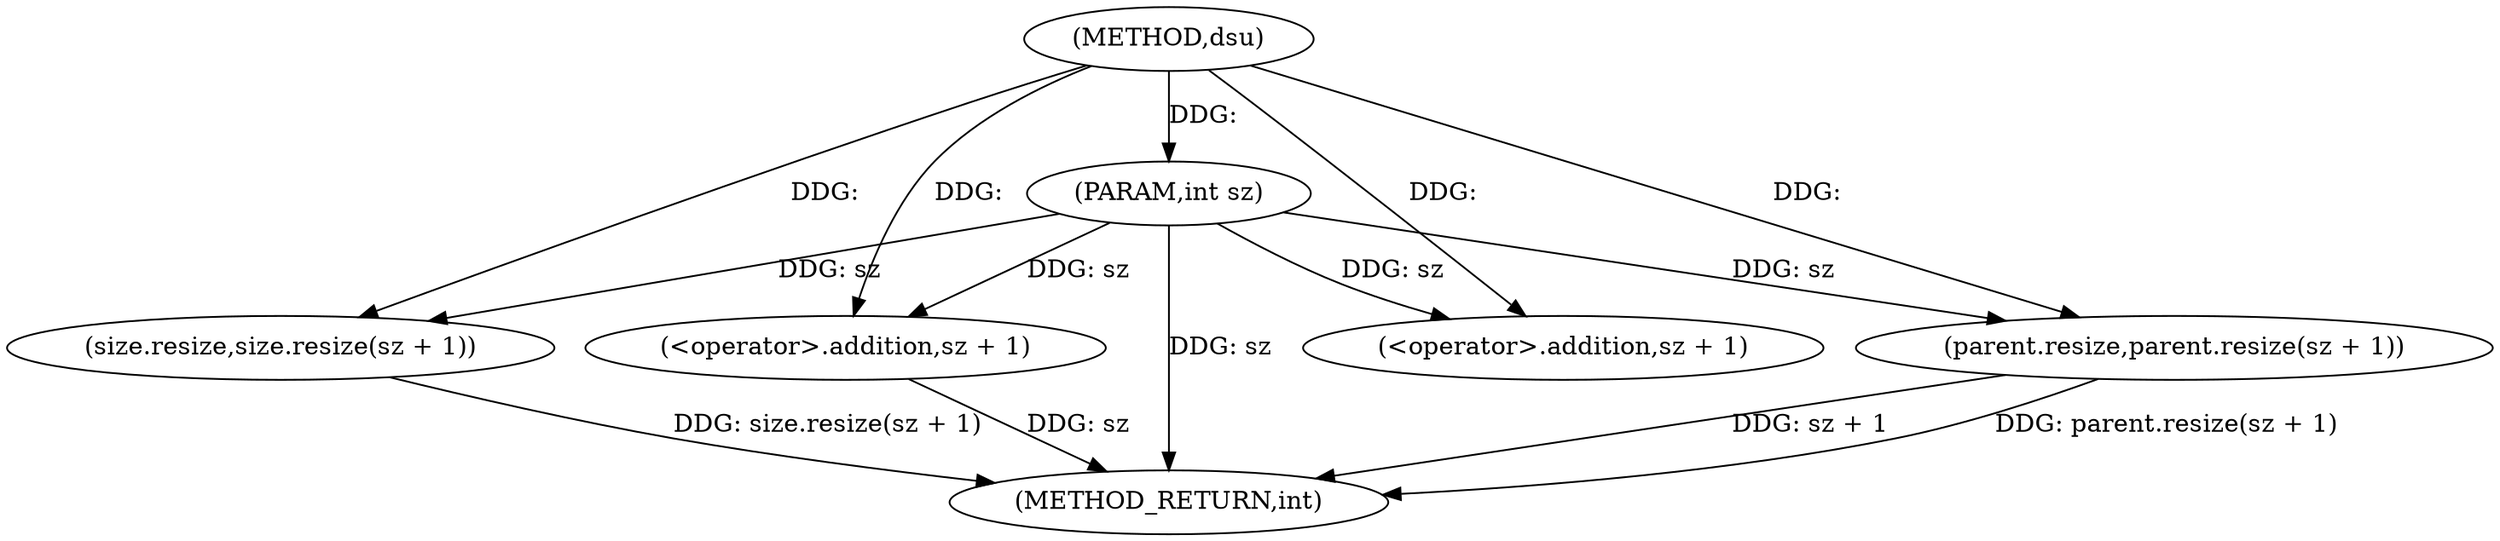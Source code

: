 digraph "dsu" {  
"1000104" [label = "(METHOD,dsu)" ]
"1000115" [label = "(METHOD_RETURN,int)" ]
"1000105" [label = "(PARAM,int sz)" ]
"1000107" [label = "(size.resize,size.resize(sz + 1))" ]
"1000111" [label = "(parent.resize,parent.resize(sz + 1))" ]
"1000108" [label = "(<operator>.addition,sz + 1)" ]
"1000112" [label = "(<operator>.addition,sz + 1)" ]
  "1000105" -> "1000115"  [ label = "DDG: sz"] 
  "1000107" -> "1000115"  [ label = "DDG: size.resize(sz + 1)"] 
  "1000112" -> "1000115"  [ label = "DDG: sz"] 
  "1000111" -> "1000115"  [ label = "DDG: sz + 1"] 
  "1000111" -> "1000115"  [ label = "DDG: parent.resize(sz + 1)"] 
  "1000104" -> "1000105"  [ label = "DDG: "] 
  "1000104" -> "1000107"  [ label = "DDG: "] 
  "1000105" -> "1000107"  [ label = "DDG: sz"] 
  "1000105" -> "1000111"  [ label = "DDG: sz"] 
  "1000104" -> "1000111"  [ label = "DDG: "] 
  "1000105" -> "1000108"  [ label = "DDG: sz"] 
  "1000104" -> "1000108"  [ label = "DDG: "] 
  "1000105" -> "1000112"  [ label = "DDG: sz"] 
  "1000104" -> "1000112"  [ label = "DDG: "] 
}
